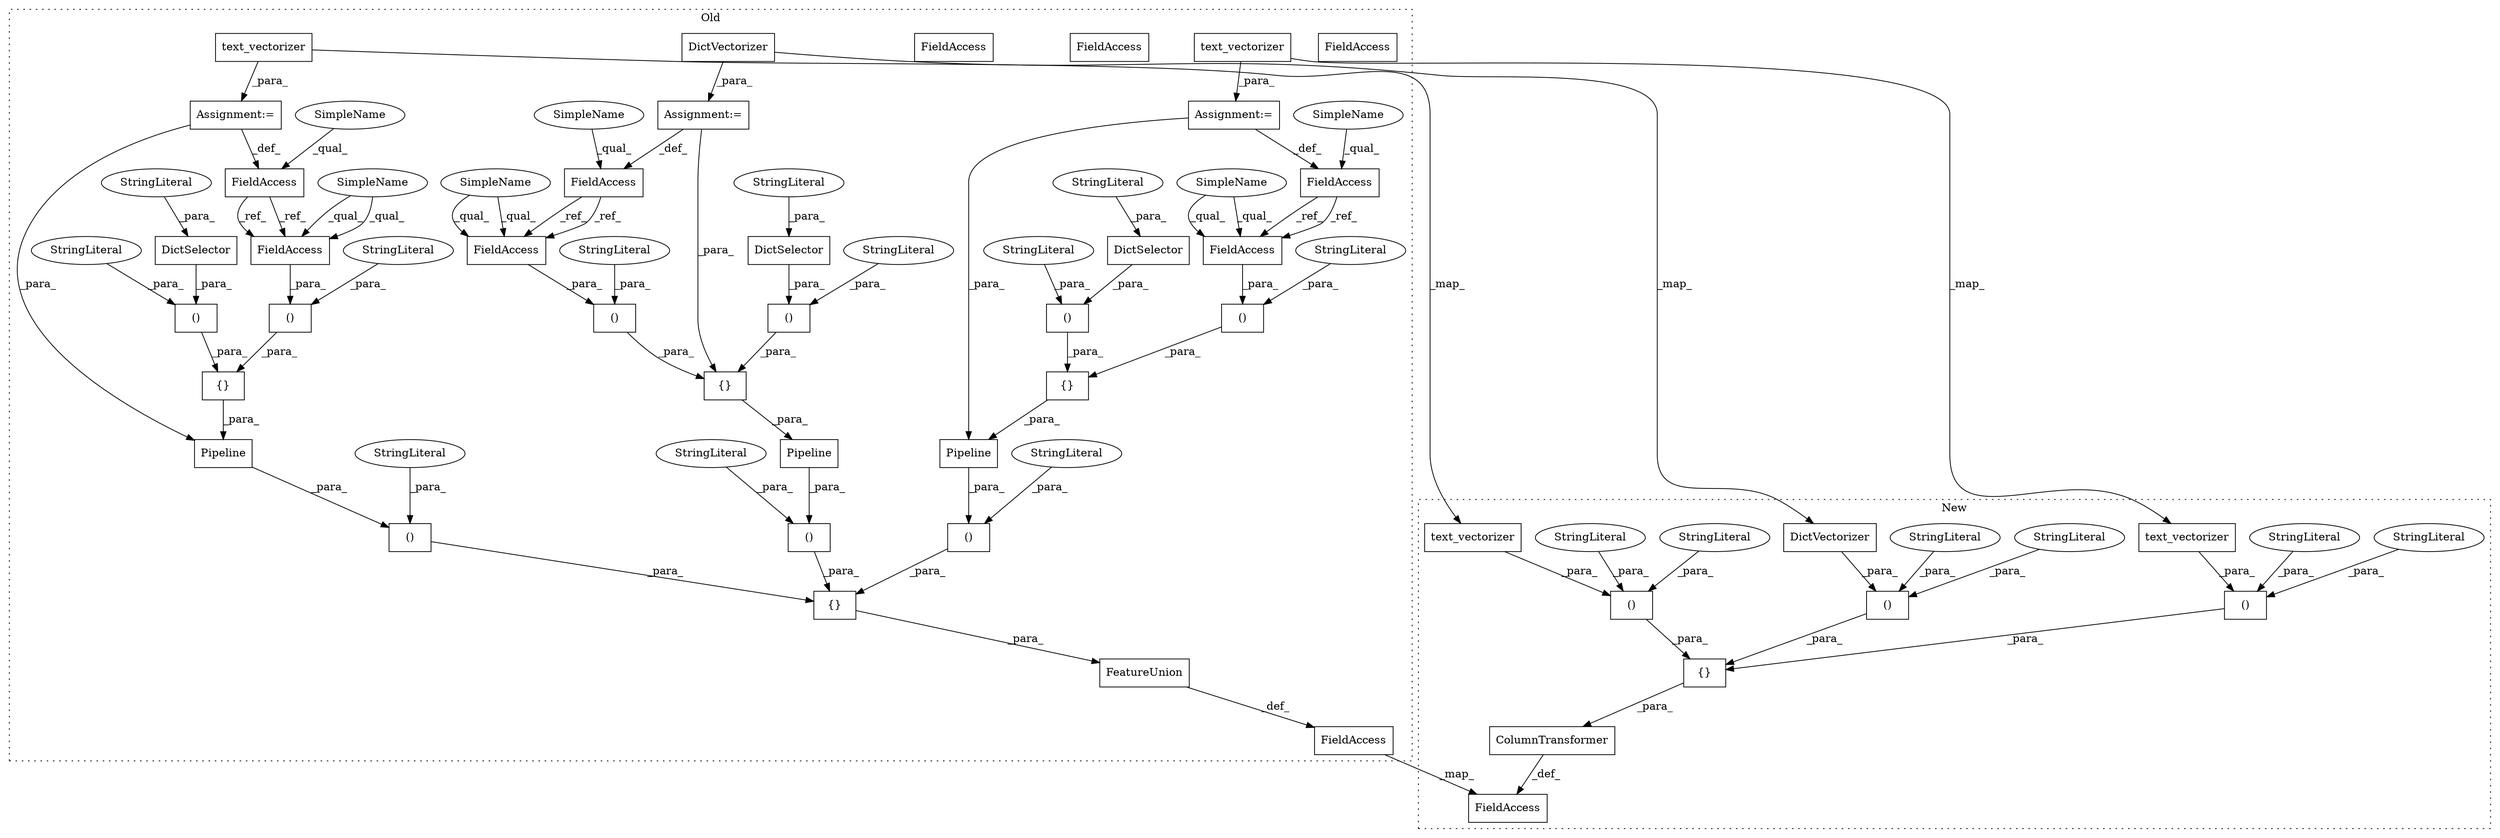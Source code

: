 digraph G {
subgraph cluster0 {
1 [label="Pipeline" a="32" s="1455,1570" l="9,1" shape="box"];
3 [label="()" a="106" s="1436" l="135" shape="box"];
5 [label="{}" a="4" s="1430,1872" l="6,2" shape="box"];
6 [label="()" a="106" s="1479" l="43" shape="box"];
7 [label="{}" a="4" s="1616,1714" l="6,2" shape="box"];
8 [label="()" a="106" s="1529" l="39" shape="box"];
11 [label="{}" a="4" s="1473,1568" l="6,2" shape="box"];
12 [label="()" a="106" s="1578" l="139" shape="box"];
13 [label="DictSelector" a="32" s="1502,1521" l="13,1" shape="box"];
14 [label="()" a="106" s="1622" l="44" shape="box"];
15 [label="FieldAccess" a="22" s="1058" l="20" shape="box"];
16 [label="()" a="106" s="1673" l="41" shape="box"];
17 [label="StringLiteral" a="45" s="1515" l="6" shape="ellipse"];
18 [label="StringLiteral" a="45" s="1622" l="10" shape="ellipse"];
19 [label="StringLiteral" a="45" s="1673" l="7" shape="ellipse"];
22 [label="StringLiteral" a="45" s="1578" l="7" shape="ellipse"];
24 [label="StringLiteral" a="45" s="1436" l="6" shape="ellipse"];
25 [label="StringLiteral" a="45" s="1479" l="10" shape="ellipse"];
26 [label="StringLiteral" a="45" s="1529" l="6" shape="ellipse"];
28 [label="Pipeline" a="32" s="1598,1716" l="9,1" shape="box"];
29 [label="DictSelector" a="32" s="1645,1665" l="13,1" shape="box"];
30 [label="StringLiteral" a="45" s="1658" l="7" shape="ellipse"];
31 [label="FieldAccess" a="22" s="1693" l="21" shape="box"];
32 [label="text_vectorizer" a="32" s="1128,1153" l="16,1" shape="box"];
34 [label="FieldAccess" a="22" s="1101" l="21" shape="box"];
35 [label="FieldAccess" a="22" s="1548" l="20" shape="box"];
36 [label="FeatureUnion" a="32" s="1408,1874" l="13,1" shape="box"];
37 [label="Assignment:=" a="7" s="1078" l="1" shape="box"];
38 [label="Assignment:=" a="7" s="1122" l="1" shape="box"];
39 [label="FieldAccess" a="22" s="1222" l="24" shape="box"];
42 [label="()" a="106" s="1771" l="47" shape="box"];
43 [label="{}" a="4" s="1765,1869" l="6,2" shape="box"];
44 [label="()" a="106" s="1724" l="148" shape="box"];
45 [label="DictSelector" a="32" s="1794,1817" l="13,1" shape="box"];
46 [label="()" a="106" s="1825" l="44" shape="box"];
47 [label="FieldAccess" a="22" s="1845" l="24" shape="box"];
48 [label="FieldAccess" a="22" s="1160" l="24" shape="box"];
49 [label="Assignment:=" a="7" s="1184" l="1" shape="box"];
50 [label="StringLiteral" a="45" s="1807" l="10" shape="ellipse"];
52 [label="StringLiteral" a="45" s="1724" l="10" shape="ellipse"];
53 [label="StringLiteral" a="45" s="1771" l="10" shape="ellipse"];
54 [label="StringLiteral" a="45" s="1825" l="7" shape="ellipse"];
56 [label="Pipeline" a="32" s="1747,1871" l="9,1" shape="box"];
58 [label="DictVectorizer" a="32" s="1079" l="16" shape="box"];
59 [label="text_vectorizer" a="32" s="1190,1215" l="16,1" shape="box"];
61 [label="FieldAccess" a="22" s="1693" l="21" shape="box"];
62 [label="FieldAccess" a="22" s="1548" l="20" shape="box"];
63 [label="SimpleName" a="42" s="1058" l="4" shape="ellipse"];
64 [label="SimpleName" a="42" s="1160" l="4" shape="ellipse"];
65 [label="SimpleName" a="42" s="1845" l="4" shape="ellipse"];
66 [label="SimpleName" a="42" s="1693" l="4" shape="ellipse"];
67 [label="SimpleName" a="42" s="1548" l="4" shape="ellipse"];
68 [label="SimpleName" a="42" s="1101" l="4" shape="ellipse"];
69 [label="FieldAccess" a="22" s="1845" l="24" shape="box"];
label = "Old";
style="dotted";
}
subgraph cluster1 {
2 [label="ColumnTransformer" a="32" s="1214,1465" l="18,1" shape="box"];
4 [label="()" a="106" s="1308" l="71" shape="box"];
9 [label="{}" a="4" s="1241,1463" l="6,2" shape="box"];
10 [label="()" a="106" s="1386" l="77" shape="box"];
20 [label="StringLiteral" a="45" s="1372" l="7" shape="ellipse"];
21 [label="StringLiteral" a="45" s="1453" l="10" shape="ellipse"];
23 [label="StringLiteral" a="45" s="1386" l="10" shape="ellipse"];
27 [label="StringLiteral" a="45" s="1308" l="7" shape="ellipse"];
33 [label="text_vectorizer" a="32" s="1333,1358" l="16,1" shape="box"];
40 [label="FieldAccess" a="22" s="1028" l="24" shape="box"];
41 [label="()" a="106" s="1247" l="54" shape="box"];
51 [label="StringLiteral" a="45" s="1247" l="6" shape="ellipse"];
55 [label="StringLiteral" a="45" s="1295" l="6" shape="ellipse"];
57 [label="DictVectorizer" a="32" s="1266" l="16" shape="box"];
60 [label="text_vectorizer" a="32" s="1414,1439" l="16,1" shape="box"];
label = "New";
style="dotted";
}
1 -> 3 [label="_para_"];
2 -> 40 [label="_def_"];
3 -> 5 [label="_para_"];
4 -> 9 [label="_para_"];
5 -> 36 [label="_para_"];
6 -> 11 [label="_para_"];
7 -> 28 [label="_para_"];
8 -> 11 [label="_para_"];
9 -> 2 [label="_para_"];
10 -> 9 [label="_para_"];
11 -> 1 [label="_para_"];
12 -> 5 [label="_para_"];
13 -> 6 [label="_para_"];
14 -> 7 [label="_para_"];
15 -> 62 [label="_ref_"];
15 -> 62 [label="_ref_"];
16 -> 7 [label="_para_"];
17 -> 13 [label="_para_"];
18 -> 14 [label="_para_"];
19 -> 16 [label="_para_"];
20 -> 4 [label="_para_"];
21 -> 10 [label="_para_"];
22 -> 12 [label="_para_"];
23 -> 10 [label="_para_"];
24 -> 3 [label="_para_"];
25 -> 6 [label="_para_"];
26 -> 8 [label="_para_"];
27 -> 4 [label="_para_"];
28 -> 12 [label="_para_"];
29 -> 14 [label="_para_"];
30 -> 29 [label="_para_"];
32 -> 38 [label="_para_"];
32 -> 33 [label="_map_"];
33 -> 4 [label="_para_"];
34 -> 61 [label="_ref_"];
34 -> 61 [label="_ref_"];
36 -> 39 [label="_def_"];
37 -> 11 [label="_para_"];
37 -> 15 [label="_def_"];
38 -> 28 [label="_para_"];
38 -> 34 [label="_def_"];
39 -> 40 [label="_map_"];
41 -> 9 [label="_para_"];
42 -> 43 [label="_para_"];
43 -> 56 [label="_para_"];
44 -> 5 [label="_para_"];
45 -> 42 [label="_para_"];
46 -> 43 [label="_para_"];
48 -> 69 [label="_ref_"];
48 -> 69 [label="_ref_"];
49 -> 48 [label="_def_"];
49 -> 56 [label="_para_"];
50 -> 45 [label="_para_"];
51 -> 41 [label="_para_"];
52 -> 44 [label="_para_"];
53 -> 42 [label="_para_"];
54 -> 46 [label="_para_"];
55 -> 41 [label="_para_"];
56 -> 44 [label="_para_"];
57 -> 41 [label="_para_"];
58 -> 57 [label="_map_"];
58 -> 37 [label="_para_"];
59 -> 49 [label="_para_"];
59 -> 60 [label="_map_"];
60 -> 10 [label="_para_"];
61 -> 16 [label="_para_"];
62 -> 8 [label="_para_"];
63 -> 15 [label="_qual_"];
64 -> 48 [label="_qual_"];
65 -> 69 [label="_qual_"];
65 -> 69 [label="_qual_"];
66 -> 61 [label="_qual_"];
66 -> 61 [label="_qual_"];
67 -> 62 [label="_qual_"];
67 -> 62 [label="_qual_"];
68 -> 34 [label="_qual_"];
69 -> 46 [label="_para_"];
}